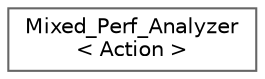 digraph "类继承关系图"
{
 // LATEX_PDF_SIZE
  bgcolor="transparent";
  edge [fontname=Helvetica,fontsize=10,labelfontname=Helvetica,labelfontsize=10];
  node [fontname=Helvetica,fontsize=10,shape=box,height=0.2,width=0.4];
  rankdir="LR";
  Node0 [id="Node000000",label="Mixed_Perf_Analyzer\l\< Action \>",height=0.2,width=0.4,color="grey40", fillcolor="white", style="filled",URL="$class_mixed___perf___analyzer.html",tooltip=" "];
}
